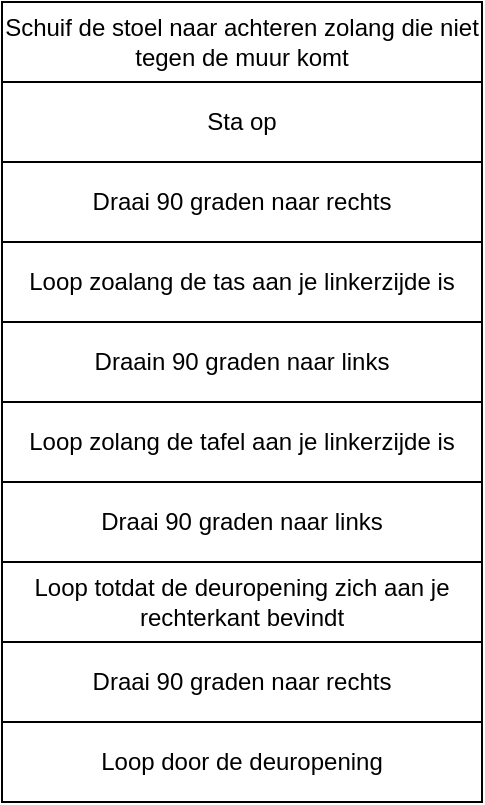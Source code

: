 <mxfile>
    <diagram id="gZS-mhaNJf-lNtv3VUX3" name="Page-1">
        <mxGraphModel dx="490" dy="471" grid="1" gridSize="10" guides="1" tooltips="1" connect="1" arrows="1" fold="1" page="1" pageScale="1" pageWidth="850" pageHeight="1100" math="0" shadow="0">
            <root>
                <mxCell id="0"/>
                <mxCell id="1" parent="0"/>
                <mxCell id="2" value="Schuif de stoel naar achteren zolang die niet tegen de muur komt" style="rounded=0;whiteSpace=wrap;html=1;" vertex="1" parent="1">
                    <mxGeometry x="80" y="40" width="240" height="40" as="geometry"/>
                </mxCell>
                <mxCell id="3" value="Sta op" style="rounded=0;whiteSpace=wrap;html=1;" vertex="1" parent="1">
                    <mxGeometry x="80" y="80" width="240" height="40" as="geometry"/>
                </mxCell>
                <mxCell id="4" value="Draai 90 graden naar rechts" style="rounded=0;whiteSpace=wrap;html=1;" vertex="1" parent="1">
                    <mxGeometry x="80" y="120" width="240" height="40" as="geometry"/>
                </mxCell>
                <mxCell id="5" value="Loop zoalang de tas aan je linkerzijde is" style="rounded=0;whiteSpace=wrap;html=1;" vertex="1" parent="1">
                    <mxGeometry x="80" y="160" width="240" height="40" as="geometry"/>
                </mxCell>
                <mxCell id="6" value="Draain 90 graden naar links" style="rounded=0;whiteSpace=wrap;html=1;" vertex="1" parent="1">
                    <mxGeometry x="80" y="200" width="240" height="40" as="geometry"/>
                </mxCell>
                <mxCell id="7" value="Loop zolang de tafel aan je linkerzijde is" style="rounded=0;whiteSpace=wrap;html=1;" vertex="1" parent="1">
                    <mxGeometry x="80" y="240" width="240" height="40" as="geometry"/>
                </mxCell>
                <mxCell id="8" value="Draai 90 graden naar links" style="rounded=0;whiteSpace=wrap;html=1;" vertex="1" parent="1">
                    <mxGeometry x="80" y="280" width="240" height="40" as="geometry"/>
                </mxCell>
                <mxCell id="9" value="Loop totdat de deuropening zich aan je rechterkant bevindt" style="rounded=0;whiteSpace=wrap;html=1;" vertex="1" parent="1">
                    <mxGeometry x="80" y="320" width="240" height="40" as="geometry"/>
                </mxCell>
                <mxCell id="10" value="Draai 90 graden naar rechts" style="rounded=0;whiteSpace=wrap;html=1;" vertex="1" parent="1">
                    <mxGeometry x="80" y="360" width="240" height="40" as="geometry"/>
                </mxCell>
                <mxCell id="11" value="Loop door de deuropening" style="rounded=0;whiteSpace=wrap;html=1;" vertex="1" parent="1">
                    <mxGeometry x="80" y="400" width="240" height="40" as="geometry"/>
                </mxCell>
            </root>
        </mxGraphModel>
    </diagram>
</mxfile>